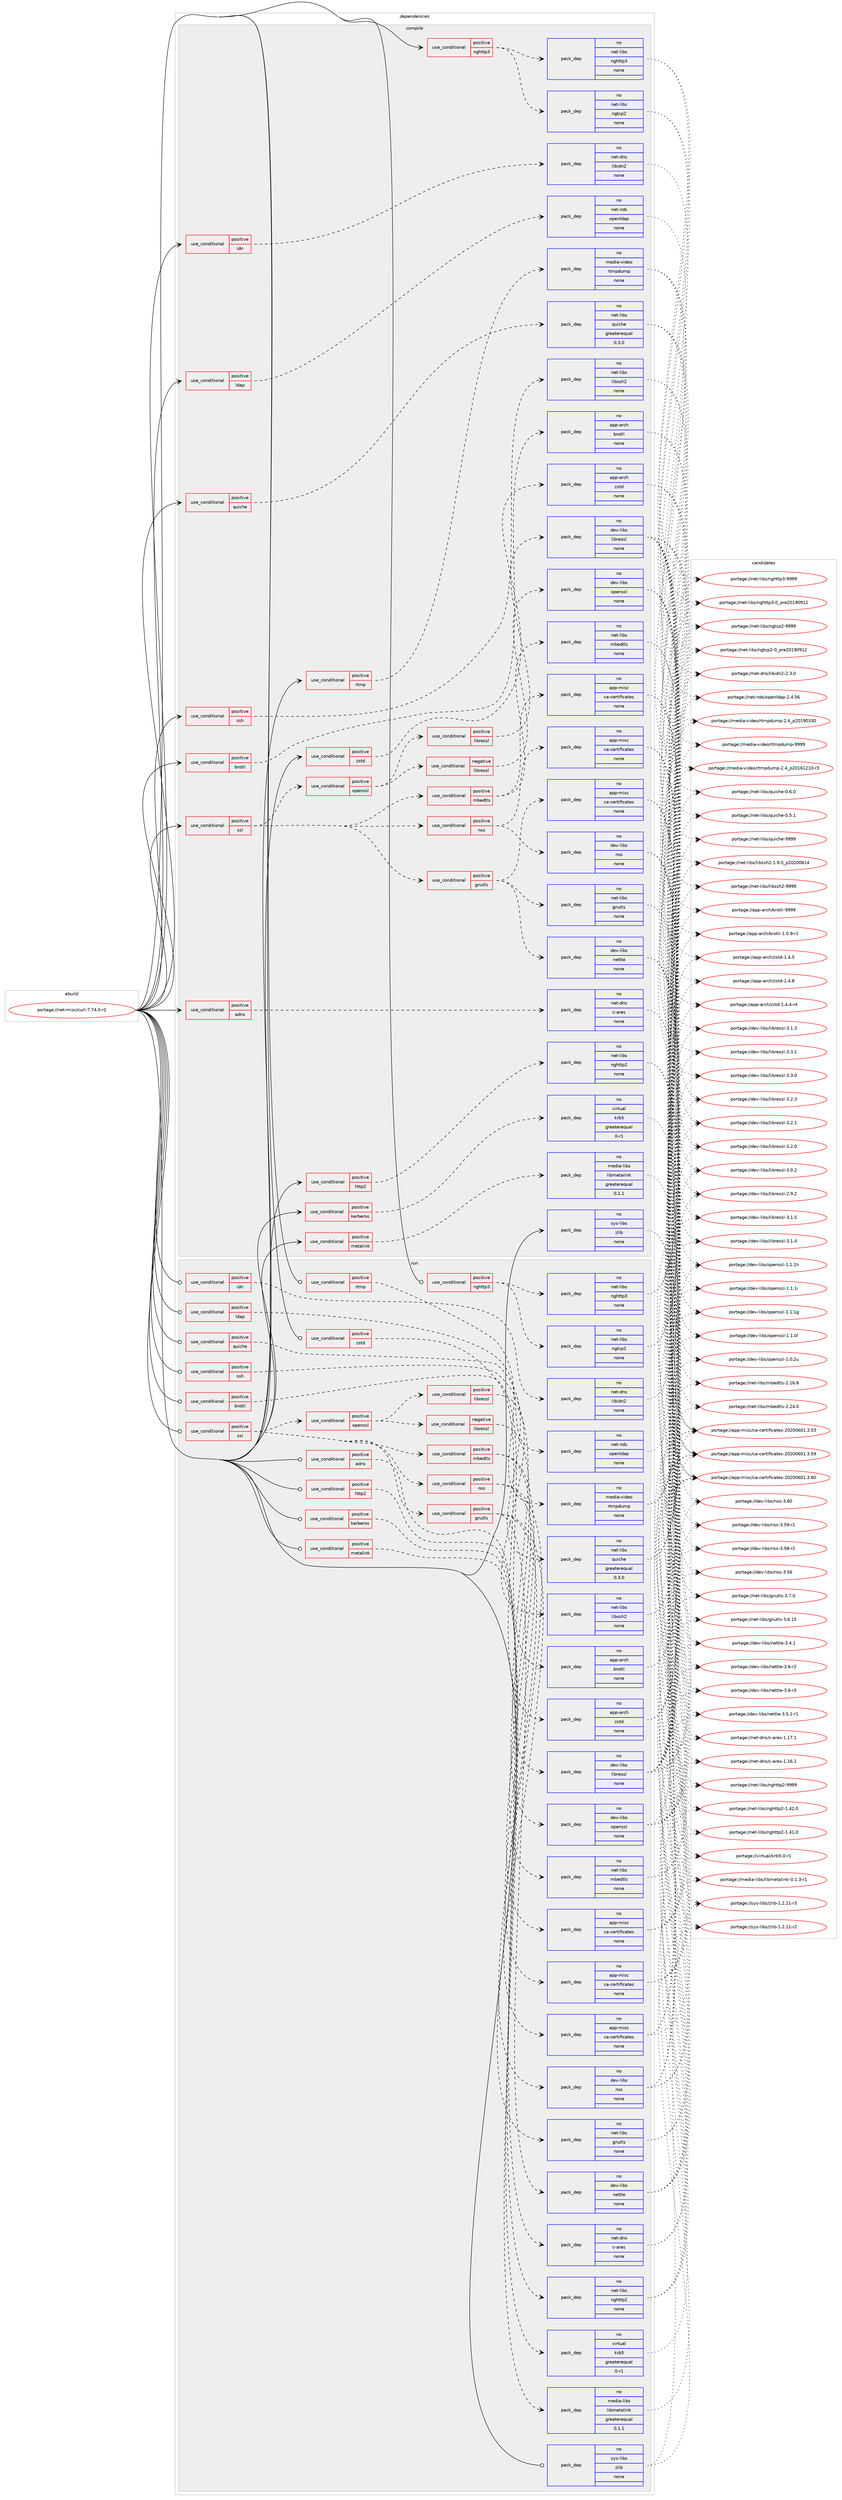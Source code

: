 digraph prolog {

# *************
# Graph options
# *************

newrank=true;
concentrate=true;
compound=true;
graph [rankdir=LR,fontname=Helvetica,fontsize=10,ranksep=1.5];#, ranksep=2.5, nodesep=0.2];
edge  [arrowhead=vee];
node  [fontname=Helvetica,fontsize=10];

# **********
# The ebuild
# **********

subgraph cluster_leftcol {
color=gray;
rank=same;
label=<<i>ebuild</i>>;
id [label="portage://net-misc/curl-7.74.0-r2", color=red, width=4, href="../net-misc/curl-7.74.0-r2.svg"];
}

# ****************
# The dependencies
# ****************

subgraph cluster_midcol {
color=gray;
label=<<i>dependencies</i>>;
subgraph cluster_compile {
fillcolor="#eeeeee";
style=filled;
label=<<i>compile</i>>;
subgraph cond2138 {
dependency8161 [label=<<TABLE BORDER="0" CELLBORDER="1" CELLSPACING="0" CELLPADDING="4"><TR><TD ROWSPAN="3" CELLPADDING="10">use_conditional</TD></TR><TR><TD>positive</TD></TR><TR><TD>adns</TD></TR></TABLE>>, shape=none, color=red];
subgraph pack5918 {
dependency8162 [label=<<TABLE BORDER="0" CELLBORDER="1" CELLSPACING="0" CELLPADDING="4" WIDTH="220"><TR><TD ROWSPAN="6" CELLPADDING="30">pack_dep</TD></TR><TR><TD WIDTH="110">no</TD></TR><TR><TD>net-dns</TD></TR><TR><TD>c-ares</TD></TR><TR><TD>none</TD></TR><TR><TD></TD></TR></TABLE>>, shape=none, color=blue];
}
dependency8161:e -> dependency8162:w [weight=20,style="dashed",arrowhead="vee"];
}
id:e -> dependency8161:w [weight=20,style="solid",arrowhead="vee"];
subgraph cond2139 {
dependency8163 [label=<<TABLE BORDER="0" CELLBORDER="1" CELLSPACING="0" CELLPADDING="4"><TR><TD ROWSPAN="3" CELLPADDING="10">use_conditional</TD></TR><TR><TD>positive</TD></TR><TR><TD>brotli</TD></TR></TABLE>>, shape=none, color=red];
subgraph pack5919 {
dependency8164 [label=<<TABLE BORDER="0" CELLBORDER="1" CELLSPACING="0" CELLPADDING="4" WIDTH="220"><TR><TD ROWSPAN="6" CELLPADDING="30">pack_dep</TD></TR><TR><TD WIDTH="110">no</TD></TR><TR><TD>app-arch</TD></TR><TR><TD>brotli</TD></TR><TR><TD>none</TD></TR><TR><TD></TD></TR></TABLE>>, shape=none, color=blue];
}
dependency8163:e -> dependency8164:w [weight=20,style="dashed",arrowhead="vee"];
}
id:e -> dependency8163:w [weight=20,style="solid",arrowhead="vee"];
subgraph cond2140 {
dependency8165 [label=<<TABLE BORDER="0" CELLBORDER="1" CELLSPACING="0" CELLPADDING="4"><TR><TD ROWSPAN="3" CELLPADDING="10">use_conditional</TD></TR><TR><TD>positive</TD></TR><TR><TD>http2</TD></TR></TABLE>>, shape=none, color=red];
subgraph pack5920 {
dependency8166 [label=<<TABLE BORDER="0" CELLBORDER="1" CELLSPACING="0" CELLPADDING="4" WIDTH="220"><TR><TD ROWSPAN="6" CELLPADDING="30">pack_dep</TD></TR><TR><TD WIDTH="110">no</TD></TR><TR><TD>net-libs</TD></TR><TR><TD>nghttp2</TD></TR><TR><TD>none</TD></TR><TR><TD></TD></TR></TABLE>>, shape=none, color=blue];
}
dependency8165:e -> dependency8166:w [weight=20,style="dashed",arrowhead="vee"];
}
id:e -> dependency8165:w [weight=20,style="solid",arrowhead="vee"];
subgraph cond2141 {
dependency8167 [label=<<TABLE BORDER="0" CELLBORDER="1" CELLSPACING="0" CELLPADDING="4"><TR><TD ROWSPAN="3" CELLPADDING="10">use_conditional</TD></TR><TR><TD>positive</TD></TR><TR><TD>idn</TD></TR></TABLE>>, shape=none, color=red];
subgraph pack5921 {
dependency8168 [label=<<TABLE BORDER="0" CELLBORDER="1" CELLSPACING="0" CELLPADDING="4" WIDTH="220"><TR><TD ROWSPAN="6" CELLPADDING="30">pack_dep</TD></TR><TR><TD WIDTH="110">no</TD></TR><TR><TD>net-dns</TD></TR><TR><TD>libidn2</TD></TR><TR><TD>none</TD></TR><TR><TD></TD></TR></TABLE>>, shape=none, color=blue];
}
dependency8167:e -> dependency8168:w [weight=20,style="dashed",arrowhead="vee"];
}
id:e -> dependency8167:w [weight=20,style="solid",arrowhead="vee"];
subgraph cond2142 {
dependency8169 [label=<<TABLE BORDER="0" CELLBORDER="1" CELLSPACING="0" CELLPADDING="4"><TR><TD ROWSPAN="3" CELLPADDING="10">use_conditional</TD></TR><TR><TD>positive</TD></TR><TR><TD>kerberos</TD></TR></TABLE>>, shape=none, color=red];
subgraph pack5922 {
dependency8170 [label=<<TABLE BORDER="0" CELLBORDER="1" CELLSPACING="0" CELLPADDING="4" WIDTH="220"><TR><TD ROWSPAN="6" CELLPADDING="30">pack_dep</TD></TR><TR><TD WIDTH="110">no</TD></TR><TR><TD>virtual</TD></TR><TR><TD>krb5</TD></TR><TR><TD>greaterequal</TD></TR><TR><TD>0-r1</TD></TR></TABLE>>, shape=none, color=blue];
}
dependency8169:e -> dependency8170:w [weight=20,style="dashed",arrowhead="vee"];
}
id:e -> dependency8169:w [weight=20,style="solid",arrowhead="vee"];
subgraph cond2143 {
dependency8171 [label=<<TABLE BORDER="0" CELLBORDER="1" CELLSPACING="0" CELLPADDING="4"><TR><TD ROWSPAN="3" CELLPADDING="10">use_conditional</TD></TR><TR><TD>positive</TD></TR><TR><TD>ldap</TD></TR></TABLE>>, shape=none, color=red];
subgraph pack5923 {
dependency8172 [label=<<TABLE BORDER="0" CELLBORDER="1" CELLSPACING="0" CELLPADDING="4" WIDTH="220"><TR><TD ROWSPAN="6" CELLPADDING="30">pack_dep</TD></TR><TR><TD WIDTH="110">no</TD></TR><TR><TD>net-nds</TD></TR><TR><TD>openldap</TD></TR><TR><TD>none</TD></TR><TR><TD></TD></TR></TABLE>>, shape=none, color=blue];
}
dependency8171:e -> dependency8172:w [weight=20,style="dashed",arrowhead="vee"];
}
id:e -> dependency8171:w [weight=20,style="solid",arrowhead="vee"];
subgraph cond2144 {
dependency8173 [label=<<TABLE BORDER="0" CELLBORDER="1" CELLSPACING="0" CELLPADDING="4"><TR><TD ROWSPAN="3" CELLPADDING="10">use_conditional</TD></TR><TR><TD>positive</TD></TR><TR><TD>metalink</TD></TR></TABLE>>, shape=none, color=red];
subgraph pack5924 {
dependency8174 [label=<<TABLE BORDER="0" CELLBORDER="1" CELLSPACING="0" CELLPADDING="4" WIDTH="220"><TR><TD ROWSPAN="6" CELLPADDING="30">pack_dep</TD></TR><TR><TD WIDTH="110">no</TD></TR><TR><TD>media-libs</TD></TR><TR><TD>libmetalink</TD></TR><TR><TD>greaterequal</TD></TR><TR><TD>0.1.1</TD></TR></TABLE>>, shape=none, color=blue];
}
dependency8173:e -> dependency8174:w [weight=20,style="dashed",arrowhead="vee"];
}
id:e -> dependency8173:w [weight=20,style="solid",arrowhead="vee"];
subgraph cond2145 {
dependency8175 [label=<<TABLE BORDER="0" CELLBORDER="1" CELLSPACING="0" CELLPADDING="4"><TR><TD ROWSPAN="3" CELLPADDING="10">use_conditional</TD></TR><TR><TD>positive</TD></TR><TR><TD>nghttp3</TD></TR></TABLE>>, shape=none, color=red];
subgraph pack5925 {
dependency8176 [label=<<TABLE BORDER="0" CELLBORDER="1" CELLSPACING="0" CELLPADDING="4" WIDTH="220"><TR><TD ROWSPAN="6" CELLPADDING="30">pack_dep</TD></TR><TR><TD WIDTH="110">no</TD></TR><TR><TD>net-libs</TD></TR><TR><TD>nghttp3</TD></TR><TR><TD>none</TD></TR><TR><TD></TD></TR></TABLE>>, shape=none, color=blue];
}
dependency8175:e -> dependency8176:w [weight=20,style="dashed",arrowhead="vee"];
subgraph pack5926 {
dependency8177 [label=<<TABLE BORDER="0" CELLBORDER="1" CELLSPACING="0" CELLPADDING="4" WIDTH="220"><TR><TD ROWSPAN="6" CELLPADDING="30">pack_dep</TD></TR><TR><TD WIDTH="110">no</TD></TR><TR><TD>net-libs</TD></TR><TR><TD>ngtcp2</TD></TR><TR><TD>none</TD></TR><TR><TD></TD></TR></TABLE>>, shape=none, color=blue];
}
dependency8175:e -> dependency8177:w [weight=20,style="dashed",arrowhead="vee"];
}
id:e -> dependency8175:w [weight=20,style="solid",arrowhead="vee"];
subgraph cond2146 {
dependency8178 [label=<<TABLE BORDER="0" CELLBORDER="1" CELLSPACING="0" CELLPADDING="4"><TR><TD ROWSPAN="3" CELLPADDING="10">use_conditional</TD></TR><TR><TD>positive</TD></TR><TR><TD>quiche</TD></TR></TABLE>>, shape=none, color=red];
subgraph pack5927 {
dependency8179 [label=<<TABLE BORDER="0" CELLBORDER="1" CELLSPACING="0" CELLPADDING="4" WIDTH="220"><TR><TD ROWSPAN="6" CELLPADDING="30">pack_dep</TD></TR><TR><TD WIDTH="110">no</TD></TR><TR><TD>net-libs</TD></TR><TR><TD>quiche</TD></TR><TR><TD>greaterequal</TD></TR><TR><TD>0.3.0</TD></TR></TABLE>>, shape=none, color=blue];
}
dependency8178:e -> dependency8179:w [weight=20,style="dashed",arrowhead="vee"];
}
id:e -> dependency8178:w [weight=20,style="solid",arrowhead="vee"];
subgraph cond2147 {
dependency8180 [label=<<TABLE BORDER="0" CELLBORDER="1" CELLSPACING="0" CELLPADDING="4"><TR><TD ROWSPAN="3" CELLPADDING="10">use_conditional</TD></TR><TR><TD>positive</TD></TR><TR><TD>rtmp</TD></TR></TABLE>>, shape=none, color=red];
subgraph pack5928 {
dependency8181 [label=<<TABLE BORDER="0" CELLBORDER="1" CELLSPACING="0" CELLPADDING="4" WIDTH="220"><TR><TD ROWSPAN="6" CELLPADDING="30">pack_dep</TD></TR><TR><TD WIDTH="110">no</TD></TR><TR><TD>media-video</TD></TR><TR><TD>rtmpdump</TD></TR><TR><TD>none</TD></TR><TR><TD></TD></TR></TABLE>>, shape=none, color=blue];
}
dependency8180:e -> dependency8181:w [weight=20,style="dashed",arrowhead="vee"];
}
id:e -> dependency8180:w [weight=20,style="solid",arrowhead="vee"];
subgraph cond2148 {
dependency8182 [label=<<TABLE BORDER="0" CELLBORDER="1" CELLSPACING="0" CELLPADDING="4"><TR><TD ROWSPAN="3" CELLPADDING="10">use_conditional</TD></TR><TR><TD>positive</TD></TR><TR><TD>ssh</TD></TR></TABLE>>, shape=none, color=red];
subgraph pack5929 {
dependency8183 [label=<<TABLE BORDER="0" CELLBORDER="1" CELLSPACING="0" CELLPADDING="4" WIDTH="220"><TR><TD ROWSPAN="6" CELLPADDING="30">pack_dep</TD></TR><TR><TD WIDTH="110">no</TD></TR><TR><TD>net-libs</TD></TR><TR><TD>libssh2</TD></TR><TR><TD>none</TD></TR><TR><TD></TD></TR></TABLE>>, shape=none, color=blue];
}
dependency8182:e -> dependency8183:w [weight=20,style="dashed",arrowhead="vee"];
}
id:e -> dependency8182:w [weight=20,style="solid",arrowhead="vee"];
subgraph cond2149 {
dependency8184 [label=<<TABLE BORDER="0" CELLBORDER="1" CELLSPACING="0" CELLPADDING="4"><TR><TD ROWSPAN="3" CELLPADDING="10">use_conditional</TD></TR><TR><TD>positive</TD></TR><TR><TD>ssl</TD></TR></TABLE>>, shape=none, color=red];
subgraph cond2150 {
dependency8185 [label=<<TABLE BORDER="0" CELLBORDER="1" CELLSPACING="0" CELLPADDING="4"><TR><TD ROWSPAN="3" CELLPADDING="10">use_conditional</TD></TR><TR><TD>positive</TD></TR><TR><TD>gnutls</TD></TR></TABLE>>, shape=none, color=red];
subgraph pack5930 {
dependency8186 [label=<<TABLE BORDER="0" CELLBORDER="1" CELLSPACING="0" CELLPADDING="4" WIDTH="220"><TR><TD ROWSPAN="6" CELLPADDING="30">pack_dep</TD></TR><TR><TD WIDTH="110">no</TD></TR><TR><TD>net-libs</TD></TR><TR><TD>gnutls</TD></TR><TR><TD>none</TD></TR><TR><TD></TD></TR></TABLE>>, shape=none, color=blue];
}
dependency8185:e -> dependency8186:w [weight=20,style="dashed",arrowhead="vee"];
subgraph pack5931 {
dependency8187 [label=<<TABLE BORDER="0" CELLBORDER="1" CELLSPACING="0" CELLPADDING="4" WIDTH="220"><TR><TD ROWSPAN="6" CELLPADDING="30">pack_dep</TD></TR><TR><TD WIDTH="110">no</TD></TR><TR><TD>dev-libs</TD></TR><TR><TD>nettle</TD></TR><TR><TD>none</TD></TR><TR><TD></TD></TR></TABLE>>, shape=none, color=blue];
}
dependency8185:e -> dependency8187:w [weight=20,style="dashed",arrowhead="vee"];
subgraph pack5932 {
dependency8188 [label=<<TABLE BORDER="0" CELLBORDER="1" CELLSPACING="0" CELLPADDING="4" WIDTH="220"><TR><TD ROWSPAN="6" CELLPADDING="30">pack_dep</TD></TR><TR><TD WIDTH="110">no</TD></TR><TR><TD>app-misc</TD></TR><TR><TD>ca-certificates</TD></TR><TR><TD>none</TD></TR><TR><TD></TD></TR></TABLE>>, shape=none, color=blue];
}
dependency8185:e -> dependency8188:w [weight=20,style="dashed",arrowhead="vee"];
}
dependency8184:e -> dependency8185:w [weight=20,style="dashed",arrowhead="vee"];
subgraph cond2151 {
dependency8189 [label=<<TABLE BORDER="0" CELLBORDER="1" CELLSPACING="0" CELLPADDING="4"><TR><TD ROWSPAN="3" CELLPADDING="10">use_conditional</TD></TR><TR><TD>positive</TD></TR><TR><TD>mbedtls</TD></TR></TABLE>>, shape=none, color=red];
subgraph pack5933 {
dependency8190 [label=<<TABLE BORDER="0" CELLBORDER="1" CELLSPACING="0" CELLPADDING="4" WIDTH="220"><TR><TD ROWSPAN="6" CELLPADDING="30">pack_dep</TD></TR><TR><TD WIDTH="110">no</TD></TR><TR><TD>net-libs</TD></TR><TR><TD>mbedtls</TD></TR><TR><TD>none</TD></TR><TR><TD></TD></TR></TABLE>>, shape=none, color=blue];
}
dependency8189:e -> dependency8190:w [weight=20,style="dashed",arrowhead="vee"];
subgraph pack5934 {
dependency8191 [label=<<TABLE BORDER="0" CELLBORDER="1" CELLSPACING="0" CELLPADDING="4" WIDTH="220"><TR><TD ROWSPAN="6" CELLPADDING="30">pack_dep</TD></TR><TR><TD WIDTH="110">no</TD></TR><TR><TD>app-misc</TD></TR><TR><TD>ca-certificates</TD></TR><TR><TD>none</TD></TR><TR><TD></TD></TR></TABLE>>, shape=none, color=blue];
}
dependency8189:e -> dependency8191:w [weight=20,style="dashed",arrowhead="vee"];
}
dependency8184:e -> dependency8189:w [weight=20,style="dashed",arrowhead="vee"];
subgraph cond2152 {
dependency8192 [label=<<TABLE BORDER="0" CELLBORDER="1" CELLSPACING="0" CELLPADDING="4"><TR><TD ROWSPAN="3" CELLPADDING="10">use_conditional</TD></TR><TR><TD>positive</TD></TR><TR><TD>openssl</TD></TR></TABLE>>, shape=none, color=red];
subgraph cond2153 {
dependency8193 [label=<<TABLE BORDER="0" CELLBORDER="1" CELLSPACING="0" CELLPADDING="4"><TR><TD ROWSPAN="3" CELLPADDING="10">use_conditional</TD></TR><TR><TD>negative</TD></TR><TR><TD>libressl</TD></TR></TABLE>>, shape=none, color=red];
subgraph pack5935 {
dependency8194 [label=<<TABLE BORDER="0" CELLBORDER="1" CELLSPACING="0" CELLPADDING="4" WIDTH="220"><TR><TD ROWSPAN="6" CELLPADDING="30">pack_dep</TD></TR><TR><TD WIDTH="110">no</TD></TR><TR><TD>dev-libs</TD></TR><TR><TD>openssl</TD></TR><TR><TD>none</TD></TR><TR><TD></TD></TR></TABLE>>, shape=none, color=blue];
}
dependency8193:e -> dependency8194:w [weight=20,style="dashed",arrowhead="vee"];
}
dependency8192:e -> dependency8193:w [weight=20,style="dashed",arrowhead="vee"];
subgraph cond2154 {
dependency8195 [label=<<TABLE BORDER="0" CELLBORDER="1" CELLSPACING="0" CELLPADDING="4"><TR><TD ROWSPAN="3" CELLPADDING="10">use_conditional</TD></TR><TR><TD>positive</TD></TR><TR><TD>libressl</TD></TR></TABLE>>, shape=none, color=red];
subgraph pack5936 {
dependency8196 [label=<<TABLE BORDER="0" CELLBORDER="1" CELLSPACING="0" CELLPADDING="4" WIDTH="220"><TR><TD ROWSPAN="6" CELLPADDING="30">pack_dep</TD></TR><TR><TD WIDTH="110">no</TD></TR><TR><TD>dev-libs</TD></TR><TR><TD>libressl</TD></TR><TR><TD>none</TD></TR><TR><TD></TD></TR></TABLE>>, shape=none, color=blue];
}
dependency8195:e -> dependency8196:w [weight=20,style="dashed",arrowhead="vee"];
}
dependency8192:e -> dependency8195:w [weight=20,style="dashed",arrowhead="vee"];
}
dependency8184:e -> dependency8192:w [weight=20,style="dashed",arrowhead="vee"];
subgraph cond2155 {
dependency8197 [label=<<TABLE BORDER="0" CELLBORDER="1" CELLSPACING="0" CELLPADDING="4"><TR><TD ROWSPAN="3" CELLPADDING="10">use_conditional</TD></TR><TR><TD>positive</TD></TR><TR><TD>nss</TD></TR></TABLE>>, shape=none, color=red];
subgraph pack5937 {
dependency8198 [label=<<TABLE BORDER="0" CELLBORDER="1" CELLSPACING="0" CELLPADDING="4" WIDTH="220"><TR><TD ROWSPAN="6" CELLPADDING="30">pack_dep</TD></TR><TR><TD WIDTH="110">no</TD></TR><TR><TD>dev-libs</TD></TR><TR><TD>nss</TD></TR><TR><TD>none</TD></TR><TR><TD></TD></TR></TABLE>>, shape=none, color=blue];
}
dependency8197:e -> dependency8198:w [weight=20,style="dashed",arrowhead="vee"];
subgraph pack5938 {
dependency8199 [label=<<TABLE BORDER="0" CELLBORDER="1" CELLSPACING="0" CELLPADDING="4" WIDTH="220"><TR><TD ROWSPAN="6" CELLPADDING="30">pack_dep</TD></TR><TR><TD WIDTH="110">no</TD></TR><TR><TD>app-misc</TD></TR><TR><TD>ca-certificates</TD></TR><TR><TD>none</TD></TR><TR><TD></TD></TR></TABLE>>, shape=none, color=blue];
}
dependency8197:e -> dependency8199:w [weight=20,style="dashed",arrowhead="vee"];
}
dependency8184:e -> dependency8197:w [weight=20,style="dashed",arrowhead="vee"];
}
id:e -> dependency8184:w [weight=20,style="solid",arrowhead="vee"];
subgraph cond2156 {
dependency8200 [label=<<TABLE BORDER="0" CELLBORDER="1" CELLSPACING="0" CELLPADDING="4"><TR><TD ROWSPAN="3" CELLPADDING="10">use_conditional</TD></TR><TR><TD>positive</TD></TR><TR><TD>zstd</TD></TR></TABLE>>, shape=none, color=red];
subgraph pack5939 {
dependency8201 [label=<<TABLE BORDER="0" CELLBORDER="1" CELLSPACING="0" CELLPADDING="4" WIDTH="220"><TR><TD ROWSPAN="6" CELLPADDING="30">pack_dep</TD></TR><TR><TD WIDTH="110">no</TD></TR><TR><TD>app-arch</TD></TR><TR><TD>zstd</TD></TR><TR><TD>none</TD></TR><TR><TD></TD></TR></TABLE>>, shape=none, color=blue];
}
dependency8200:e -> dependency8201:w [weight=20,style="dashed",arrowhead="vee"];
}
id:e -> dependency8200:w [weight=20,style="solid",arrowhead="vee"];
subgraph pack5940 {
dependency8202 [label=<<TABLE BORDER="0" CELLBORDER="1" CELLSPACING="0" CELLPADDING="4" WIDTH="220"><TR><TD ROWSPAN="6" CELLPADDING="30">pack_dep</TD></TR><TR><TD WIDTH="110">no</TD></TR><TR><TD>sys-libs</TD></TR><TR><TD>zlib</TD></TR><TR><TD>none</TD></TR><TR><TD></TD></TR></TABLE>>, shape=none, color=blue];
}
id:e -> dependency8202:w [weight=20,style="solid",arrowhead="vee"];
}
subgraph cluster_compileandrun {
fillcolor="#eeeeee";
style=filled;
label=<<i>compile and run</i>>;
}
subgraph cluster_run {
fillcolor="#eeeeee";
style=filled;
label=<<i>run</i>>;
subgraph cond2157 {
dependency8203 [label=<<TABLE BORDER="0" CELLBORDER="1" CELLSPACING="0" CELLPADDING="4"><TR><TD ROWSPAN="3" CELLPADDING="10">use_conditional</TD></TR><TR><TD>positive</TD></TR><TR><TD>adns</TD></TR></TABLE>>, shape=none, color=red];
subgraph pack5941 {
dependency8204 [label=<<TABLE BORDER="0" CELLBORDER="1" CELLSPACING="0" CELLPADDING="4" WIDTH="220"><TR><TD ROWSPAN="6" CELLPADDING="30">pack_dep</TD></TR><TR><TD WIDTH="110">no</TD></TR><TR><TD>net-dns</TD></TR><TR><TD>c-ares</TD></TR><TR><TD>none</TD></TR><TR><TD></TD></TR></TABLE>>, shape=none, color=blue];
}
dependency8203:e -> dependency8204:w [weight=20,style="dashed",arrowhead="vee"];
}
id:e -> dependency8203:w [weight=20,style="solid",arrowhead="odot"];
subgraph cond2158 {
dependency8205 [label=<<TABLE BORDER="0" CELLBORDER="1" CELLSPACING="0" CELLPADDING="4"><TR><TD ROWSPAN="3" CELLPADDING="10">use_conditional</TD></TR><TR><TD>positive</TD></TR><TR><TD>brotli</TD></TR></TABLE>>, shape=none, color=red];
subgraph pack5942 {
dependency8206 [label=<<TABLE BORDER="0" CELLBORDER="1" CELLSPACING="0" CELLPADDING="4" WIDTH="220"><TR><TD ROWSPAN="6" CELLPADDING="30">pack_dep</TD></TR><TR><TD WIDTH="110">no</TD></TR><TR><TD>app-arch</TD></TR><TR><TD>brotli</TD></TR><TR><TD>none</TD></TR><TR><TD></TD></TR></TABLE>>, shape=none, color=blue];
}
dependency8205:e -> dependency8206:w [weight=20,style="dashed",arrowhead="vee"];
}
id:e -> dependency8205:w [weight=20,style="solid",arrowhead="odot"];
subgraph cond2159 {
dependency8207 [label=<<TABLE BORDER="0" CELLBORDER="1" CELLSPACING="0" CELLPADDING="4"><TR><TD ROWSPAN="3" CELLPADDING="10">use_conditional</TD></TR><TR><TD>positive</TD></TR><TR><TD>http2</TD></TR></TABLE>>, shape=none, color=red];
subgraph pack5943 {
dependency8208 [label=<<TABLE BORDER="0" CELLBORDER="1" CELLSPACING="0" CELLPADDING="4" WIDTH="220"><TR><TD ROWSPAN="6" CELLPADDING="30">pack_dep</TD></TR><TR><TD WIDTH="110">no</TD></TR><TR><TD>net-libs</TD></TR><TR><TD>nghttp2</TD></TR><TR><TD>none</TD></TR><TR><TD></TD></TR></TABLE>>, shape=none, color=blue];
}
dependency8207:e -> dependency8208:w [weight=20,style="dashed",arrowhead="vee"];
}
id:e -> dependency8207:w [weight=20,style="solid",arrowhead="odot"];
subgraph cond2160 {
dependency8209 [label=<<TABLE BORDER="0" CELLBORDER="1" CELLSPACING="0" CELLPADDING="4"><TR><TD ROWSPAN="3" CELLPADDING="10">use_conditional</TD></TR><TR><TD>positive</TD></TR><TR><TD>idn</TD></TR></TABLE>>, shape=none, color=red];
subgraph pack5944 {
dependency8210 [label=<<TABLE BORDER="0" CELLBORDER="1" CELLSPACING="0" CELLPADDING="4" WIDTH="220"><TR><TD ROWSPAN="6" CELLPADDING="30">pack_dep</TD></TR><TR><TD WIDTH="110">no</TD></TR><TR><TD>net-dns</TD></TR><TR><TD>libidn2</TD></TR><TR><TD>none</TD></TR><TR><TD></TD></TR></TABLE>>, shape=none, color=blue];
}
dependency8209:e -> dependency8210:w [weight=20,style="dashed",arrowhead="vee"];
}
id:e -> dependency8209:w [weight=20,style="solid",arrowhead="odot"];
subgraph cond2161 {
dependency8211 [label=<<TABLE BORDER="0" CELLBORDER="1" CELLSPACING="0" CELLPADDING="4"><TR><TD ROWSPAN="3" CELLPADDING="10">use_conditional</TD></TR><TR><TD>positive</TD></TR><TR><TD>kerberos</TD></TR></TABLE>>, shape=none, color=red];
subgraph pack5945 {
dependency8212 [label=<<TABLE BORDER="0" CELLBORDER="1" CELLSPACING="0" CELLPADDING="4" WIDTH="220"><TR><TD ROWSPAN="6" CELLPADDING="30">pack_dep</TD></TR><TR><TD WIDTH="110">no</TD></TR><TR><TD>virtual</TD></TR><TR><TD>krb5</TD></TR><TR><TD>greaterequal</TD></TR><TR><TD>0-r1</TD></TR></TABLE>>, shape=none, color=blue];
}
dependency8211:e -> dependency8212:w [weight=20,style="dashed",arrowhead="vee"];
}
id:e -> dependency8211:w [weight=20,style="solid",arrowhead="odot"];
subgraph cond2162 {
dependency8213 [label=<<TABLE BORDER="0" CELLBORDER="1" CELLSPACING="0" CELLPADDING="4"><TR><TD ROWSPAN="3" CELLPADDING="10">use_conditional</TD></TR><TR><TD>positive</TD></TR><TR><TD>ldap</TD></TR></TABLE>>, shape=none, color=red];
subgraph pack5946 {
dependency8214 [label=<<TABLE BORDER="0" CELLBORDER="1" CELLSPACING="0" CELLPADDING="4" WIDTH="220"><TR><TD ROWSPAN="6" CELLPADDING="30">pack_dep</TD></TR><TR><TD WIDTH="110">no</TD></TR><TR><TD>net-nds</TD></TR><TR><TD>openldap</TD></TR><TR><TD>none</TD></TR><TR><TD></TD></TR></TABLE>>, shape=none, color=blue];
}
dependency8213:e -> dependency8214:w [weight=20,style="dashed",arrowhead="vee"];
}
id:e -> dependency8213:w [weight=20,style="solid",arrowhead="odot"];
subgraph cond2163 {
dependency8215 [label=<<TABLE BORDER="0" CELLBORDER="1" CELLSPACING="0" CELLPADDING="4"><TR><TD ROWSPAN="3" CELLPADDING="10">use_conditional</TD></TR><TR><TD>positive</TD></TR><TR><TD>metalink</TD></TR></TABLE>>, shape=none, color=red];
subgraph pack5947 {
dependency8216 [label=<<TABLE BORDER="0" CELLBORDER="1" CELLSPACING="0" CELLPADDING="4" WIDTH="220"><TR><TD ROWSPAN="6" CELLPADDING="30">pack_dep</TD></TR><TR><TD WIDTH="110">no</TD></TR><TR><TD>media-libs</TD></TR><TR><TD>libmetalink</TD></TR><TR><TD>greaterequal</TD></TR><TR><TD>0.1.1</TD></TR></TABLE>>, shape=none, color=blue];
}
dependency8215:e -> dependency8216:w [weight=20,style="dashed",arrowhead="vee"];
}
id:e -> dependency8215:w [weight=20,style="solid",arrowhead="odot"];
subgraph cond2164 {
dependency8217 [label=<<TABLE BORDER="0" CELLBORDER="1" CELLSPACING="0" CELLPADDING="4"><TR><TD ROWSPAN="3" CELLPADDING="10">use_conditional</TD></TR><TR><TD>positive</TD></TR><TR><TD>nghttp3</TD></TR></TABLE>>, shape=none, color=red];
subgraph pack5948 {
dependency8218 [label=<<TABLE BORDER="0" CELLBORDER="1" CELLSPACING="0" CELLPADDING="4" WIDTH="220"><TR><TD ROWSPAN="6" CELLPADDING="30">pack_dep</TD></TR><TR><TD WIDTH="110">no</TD></TR><TR><TD>net-libs</TD></TR><TR><TD>nghttp3</TD></TR><TR><TD>none</TD></TR><TR><TD></TD></TR></TABLE>>, shape=none, color=blue];
}
dependency8217:e -> dependency8218:w [weight=20,style="dashed",arrowhead="vee"];
subgraph pack5949 {
dependency8219 [label=<<TABLE BORDER="0" CELLBORDER="1" CELLSPACING="0" CELLPADDING="4" WIDTH="220"><TR><TD ROWSPAN="6" CELLPADDING="30">pack_dep</TD></TR><TR><TD WIDTH="110">no</TD></TR><TR><TD>net-libs</TD></TR><TR><TD>ngtcp2</TD></TR><TR><TD>none</TD></TR><TR><TD></TD></TR></TABLE>>, shape=none, color=blue];
}
dependency8217:e -> dependency8219:w [weight=20,style="dashed",arrowhead="vee"];
}
id:e -> dependency8217:w [weight=20,style="solid",arrowhead="odot"];
subgraph cond2165 {
dependency8220 [label=<<TABLE BORDER="0" CELLBORDER="1" CELLSPACING="0" CELLPADDING="4"><TR><TD ROWSPAN="3" CELLPADDING="10">use_conditional</TD></TR><TR><TD>positive</TD></TR><TR><TD>quiche</TD></TR></TABLE>>, shape=none, color=red];
subgraph pack5950 {
dependency8221 [label=<<TABLE BORDER="0" CELLBORDER="1" CELLSPACING="0" CELLPADDING="4" WIDTH="220"><TR><TD ROWSPAN="6" CELLPADDING="30">pack_dep</TD></TR><TR><TD WIDTH="110">no</TD></TR><TR><TD>net-libs</TD></TR><TR><TD>quiche</TD></TR><TR><TD>greaterequal</TD></TR><TR><TD>0.3.0</TD></TR></TABLE>>, shape=none, color=blue];
}
dependency8220:e -> dependency8221:w [weight=20,style="dashed",arrowhead="vee"];
}
id:e -> dependency8220:w [weight=20,style="solid",arrowhead="odot"];
subgraph cond2166 {
dependency8222 [label=<<TABLE BORDER="0" CELLBORDER="1" CELLSPACING="0" CELLPADDING="4"><TR><TD ROWSPAN="3" CELLPADDING="10">use_conditional</TD></TR><TR><TD>positive</TD></TR><TR><TD>rtmp</TD></TR></TABLE>>, shape=none, color=red];
subgraph pack5951 {
dependency8223 [label=<<TABLE BORDER="0" CELLBORDER="1" CELLSPACING="0" CELLPADDING="4" WIDTH="220"><TR><TD ROWSPAN="6" CELLPADDING="30">pack_dep</TD></TR><TR><TD WIDTH="110">no</TD></TR><TR><TD>media-video</TD></TR><TR><TD>rtmpdump</TD></TR><TR><TD>none</TD></TR><TR><TD></TD></TR></TABLE>>, shape=none, color=blue];
}
dependency8222:e -> dependency8223:w [weight=20,style="dashed",arrowhead="vee"];
}
id:e -> dependency8222:w [weight=20,style="solid",arrowhead="odot"];
subgraph cond2167 {
dependency8224 [label=<<TABLE BORDER="0" CELLBORDER="1" CELLSPACING="0" CELLPADDING="4"><TR><TD ROWSPAN="3" CELLPADDING="10">use_conditional</TD></TR><TR><TD>positive</TD></TR><TR><TD>ssh</TD></TR></TABLE>>, shape=none, color=red];
subgraph pack5952 {
dependency8225 [label=<<TABLE BORDER="0" CELLBORDER="1" CELLSPACING="0" CELLPADDING="4" WIDTH="220"><TR><TD ROWSPAN="6" CELLPADDING="30">pack_dep</TD></TR><TR><TD WIDTH="110">no</TD></TR><TR><TD>net-libs</TD></TR><TR><TD>libssh2</TD></TR><TR><TD>none</TD></TR><TR><TD></TD></TR></TABLE>>, shape=none, color=blue];
}
dependency8224:e -> dependency8225:w [weight=20,style="dashed",arrowhead="vee"];
}
id:e -> dependency8224:w [weight=20,style="solid",arrowhead="odot"];
subgraph cond2168 {
dependency8226 [label=<<TABLE BORDER="0" CELLBORDER="1" CELLSPACING="0" CELLPADDING="4"><TR><TD ROWSPAN="3" CELLPADDING="10">use_conditional</TD></TR><TR><TD>positive</TD></TR><TR><TD>ssl</TD></TR></TABLE>>, shape=none, color=red];
subgraph cond2169 {
dependency8227 [label=<<TABLE BORDER="0" CELLBORDER="1" CELLSPACING="0" CELLPADDING="4"><TR><TD ROWSPAN="3" CELLPADDING="10">use_conditional</TD></TR><TR><TD>positive</TD></TR><TR><TD>gnutls</TD></TR></TABLE>>, shape=none, color=red];
subgraph pack5953 {
dependency8228 [label=<<TABLE BORDER="0" CELLBORDER="1" CELLSPACING="0" CELLPADDING="4" WIDTH="220"><TR><TD ROWSPAN="6" CELLPADDING="30">pack_dep</TD></TR><TR><TD WIDTH="110">no</TD></TR><TR><TD>net-libs</TD></TR><TR><TD>gnutls</TD></TR><TR><TD>none</TD></TR><TR><TD></TD></TR></TABLE>>, shape=none, color=blue];
}
dependency8227:e -> dependency8228:w [weight=20,style="dashed",arrowhead="vee"];
subgraph pack5954 {
dependency8229 [label=<<TABLE BORDER="0" CELLBORDER="1" CELLSPACING="0" CELLPADDING="4" WIDTH="220"><TR><TD ROWSPAN="6" CELLPADDING="30">pack_dep</TD></TR><TR><TD WIDTH="110">no</TD></TR><TR><TD>dev-libs</TD></TR><TR><TD>nettle</TD></TR><TR><TD>none</TD></TR><TR><TD></TD></TR></TABLE>>, shape=none, color=blue];
}
dependency8227:e -> dependency8229:w [weight=20,style="dashed",arrowhead="vee"];
subgraph pack5955 {
dependency8230 [label=<<TABLE BORDER="0" CELLBORDER="1" CELLSPACING="0" CELLPADDING="4" WIDTH="220"><TR><TD ROWSPAN="6" CELLPADDING="30">pack_dep</TD></TR><TR><TD WIDTH="110">no</TD></TR><TR><TD>app-misc</TD></TR><TR><TD>ca-certificates</TD></TR><TR><TD>none</TD></TR><TR><TD></TD></TR></TABLE>>, shape=none, color=blue];
}
dependency8227:e -> dependency8230:w [weight=20,style="dashed",arrowhead="vee"];
}
dependency8226:e -> dependency8227:w [weight=20,style="dashed",arrowhead="vee"];
subgraph cond2170 {
dependency8231 [label=<<TABLE BORDER="0" CELLBORDER="1" CELLSPACING="0" CELLPADDING="4"><TR><TD ROWSPAN="3" CELLPADDING="10">use_conditional</TD></TR><TR><TD>positive</TD></TR><TR><TD>mbedtls</TD></TR></TABLE>>, shape=none, color=red];
subgraph pack5956 {
dependency8232 [label=<<TABLE BORDER="0" CELLBORDER="1" CELLSPACING="0" CELLPADDING="4" WIDTH="220"><TR><TD ROWSPAN="6" CELLPADDING="30">pack_dep</TD></TR><TR><TD WIDTH="110">no</TD></TR><TR><TD>net-libs</TD></TR><TR><TD>mbedtls</TD></TR><TR><TD>none</TD></TR><TR><TD></TD></TR></TABLE>>, shape=none, color=blue];
}
dependency8231:e -> dependency8232:w [weight=20,style="dashed",arrowhead="vee"];
subgraph pack5957 {
dependency8233 [label=<<TABLE BORDER="0" CELLBORDER="1" CELLSPACING="0" CELLPADDING="4" WIDTH="220"><TR><TD ROWSPAN="6" CELLPADDING="30">pack_dep</TD></TR><TR><TD WIDTH="110">no</TD></TR><TR><TD>app-misc</TD></TR><TR><TD>ca-certificates</TD></TR><TR><TD>none</TD></TR><TR><TD></TD></TR></TABLE>>, shape=none, color=blue];
}
dependency8231:e -> dependency8233:w [weight=20,style="dashed",arrowhead="vee"];
}
dependency8226:e -> dependency8231:w [weight=20,style="dashed",arrowhead="vee"];
subgraph cond2171 {
dependency8234 [label=<<TABLE BORDER="0" CELLBORDER="1" CELLSPACING="0" CELLPADDING="4"><TR><TD ROWSPAN="3" CELLPADDING="10">use_conditional</TD></TR><TR><TD>positive</TD></TR><TR><TD>openssl</TD></TR></TABLE>>, shape=none, color=red];
subgraph cond2172 {
dependency8235 [label=<<TABLE BORDER="0" CELLBORDER="1" CELLSPACING="0" CELLPADDING="4"><TR><TD ROWSPAN="3" CELLPADDING="10">use_conditional</TD></TR><TR><TD>negative</TD></TR><TR><TD>libressl</TD></TR></TABLE>>, shape=none, color=red];
subgraph pack5958 {
dependency8236 [label=<<TABLE BORDER="0" CELLBORDER="1" CELLSPACING="0" CELLPADDING="4" WIDTH="220"><TR><TD ROWSPAN="6" CELLPADDING="30">pack_dep</TD></TR><TR><TD WIDTH="110">no</TD></TR><TR><TD>dev-libs</TD></TR><TR><TD>openssl</TD></TR><TR><TD>none</TD></TR><TR><TD></TD></TR></TABLE>>, shape=none, color=blue];
}
dependency8235:e -> dependency8236:w [weight=20,style="dashed",arrowhead="vee"];
}
dependency8234:e -> dependency8235:w [weight=20,style="dashed",arrowhead="vee"];
subgraph cond2173 {
dependency8237 [label=<<TABLE BORDER="0" CELLBORDER="1" CELLSPACING="0" CELLPADDING="4"><TR><TD ROWSPAN="3" CELLPADDING="10">use_conditional</TD></TR><TR><TD>positive</TD></TR><TR><TD>libressl</TD></TR></TABLE>>, shape=none, color=red];
subgraph pack5959 {
dependency8238 [label=<<TABLE BORDER="0" CELLBORDER="1" CELLSPACING="0" CELLPADDING="4" WIDTH="220"><TR><TD ROWSPAN="6" CELLPADDING="30">pack_dep</TD></TR><TR><TD WIDTH="110">no</TD></TR><TR><TD>dev-libs</TD></TR><TR><TD>libressl</TD></TR><TR><TD>none</TD></TR><TR><TD></TD></TR></TABLE>>, shape=none, color=blue];
}
dependency8237:e -> dependency8238:w [weight=20,style="dashed",arrowhead="vee"];
}
dependency8234:e -> dependency8237:w [weight=20,style="dashed",arrowhead="vee"];
}
dependency8226:e -> dependency8234:w [weight=20,style="dashed",arrowhead="vee"];
subgraph cond2174 {
dependency8239 [label=<<TABLE BORDER="0" CELLBORDER="1" CELLSPACING="0" CELLPADDING="4"><TR><TD ROWSPAN="3" CELLPADDING="10">use_conditional</TD></TR><TR><TD>positive</TD></TR><TR><TD>nss</TD></TR></TABLE>>, shape=none, color=red];
subgraph pack5960 {
dependency8240 [label=<<TABLE BORDER="0" CELLBORDER="1" CELLSPACING="0" CELLPADDING="4" WIDTH="220"><TR><TD ROWSPAN="6" CELLPADDING="30">pack_dep</TD></TR><TR><TD WIDTH="110">no</TD></TR><TR><TD>dev-libs</TD></TR><TR><TD>nss</TD></TR><TR><TD>none</TD></TR><TR><TD></TD></TR></TABLE>>, shape=none, color=blue];
}
dependency8239:e -> dependency8240:w [weight=20,style="dashed",arrowhead="vee"];
subgraph pack5961 {
dependency8241 [label=<<TABLE BORDER="0" CELLBORDER="1" CELLSPACING="0" CELLPADDING="4" WIDTH="220"><TR><TD ROWSPAN="6" CELLPADDING="30">pack_dep</TD></TR><TR><TD WIDTH="110">no</TD></TR><TR><TD>app-misc</TD></TR><TR><TD>ca-certificates</TD></TR><TR><TD>none</TD></TR><TR><TD></TD></TR></TABLE>>, shape=none, color=blue];
}
dependency8239:e -> dependency8241:w [weight=20,style="dashed",arrowhead="vee"];
}
dependency8226:e -> dependency8239:w [weight=20,style="dashed",arrowhead="vee"];
}
id:e -> dependency8226:w [weight=20,style="solid",arrowhead="odot"];
subgraph cond2175 {
dependency8242 [label=<<TABLE BORDER="0" CELLBORDER="1" CELLSPACING="0" CELLPADDING="4"><TR><TD ROWSPAN="3" CELLPADDING="10">use_conditional</TD></TR><TR><TD>positive</TD></TR><TR><TD>zstd</TD></TR></TABLE>>, shape=none, color=red];
subgraph pack5962 {
dependency8243 [label=<<TABLE BORDER="0" CELLBORDER="1" CELLSPACING="0" CELLPADDING="4" WIDTH="220"><TR><TD ROWSPAN="6" CELLPADDING="30">pack_dep</TD></TR><TR><TD WIDTH="110">no</TD></TR><TR><TD>app-arch</TD></TR><TR><TD>zstd</TD></TR><TR><TD>none</TD></TR><TR><TD></TD></TR></TABLE>>, shape=none, color=blue];
}
dependency8242:e -> dependency8243:w [weight=20,style="dashed",arrowhead="vee"];
}
id:e -> dependency8242:w [weight=20,style="solid",arrowhead="odot"];
subgraph pack5963 {
dependency8244 [label=<<TABLE BORDER="0" CELLBORDER="1" CELLSPACING="0" CELLPADDING="4" WIDTH="220"><TR><TD ROWSPAN="6" CELLPADDING="30">pack_dep</TD></TR><TR><TD WIDTH="110">no</TD></TR><TR><TD>sys-libs</TD></TR><TR><TD>zlib</TD></TR><TR><TD>none</TD></TR><TR><TD></TD></TR></TABLE>>, shape=none, color=blue];
}
id:e -> dependency8244:w [weight=20,style="solid",arrowhead="odot"];
}
}

# **************
# The candidates
# **************

subgraph cluster_choices {
rank=same;
color=gray;
label=<<i>candidates</i>>;

subgraph choice5918 {
color=black;
nodesep=1;
choice110101116451001101154799459711410111545494649554649 [label="portage://net-dns/c-ares-1.17.1", color=red, width=4,href="../net-dns/c-ares-1.17.1.svg"];
choice110101116451001101154799459711410111545494649544649 [label="portage://net-dns/c-ares-1.16.1", color=red, width=4,href="../net-dns/c-ares-1.16.1.svg"];
dependency8162:e -> choice110101116451001101154799459711410111545494649554649:w [style=dotted,weight="100"];
dependency8162:e -> choice110101116451001101154799459711410111545494649544649:w [style=dotted,weight="100"];
}
subgraph choice5919 {
color=black;
nodesep=1;
choice9711211245971149910447981141111161081054557575757 [label="portage://app-arch/brotli-9999", color=red, width=4,href="../app-arch/brotli-9999.svg"];
choice9711211245971149910447981141111161081054549464846574511449 [label="portage://app-arch/brotli-1.0.9-r1", color=red, width=4,href="../app-arch/brotli-1.0.9-r1.svg"];
dependency8164:e -> choice9711211245971149910447981141111161081054557575757:w [style=dotted,weight="100"];
dependency8164:e -> choice9711211245971149910447981141111161081054549464846574511449:w [style=dotted,weight="100"];
}
subgraph choice5920 {
color=black;
nodesep=1;
choice110101116451081059811547110103104116116112504557575757 [label="portage://net-libs/nghttp2-9999", color=red, width=4,href="../net-libs/nghttp2-9999.svg"];
choice1101011164510810598115471101031041161161125045494652504648 [label="portage://net-libs/nghttp2-1.42.0", color=red, width=4,href="../net-libs/nghttp2-1.42.0.svg"];
choice1101011164510810598115471101031041161161125045494652494648 [label="portage://net-libs/nghttp2-1.41.0", color=red, width=4,href="../net-libs/nghttp2-1.41.0.svg"];
dependency8166:e -> choice110101116451081059811547110103104116116112504557575757:w [style=dotted,weight="100"];
dependency8166:e -> choice1101011164510810598115471101031041161161125045494652504648:w [style=dotted,weight="100"];
dependency8166:e -> choice1101011164510810598115471101031041161161125045494652494648:w [style=dotted,weight="100"];
}
subgraph choice5921 {
color=black;
nodesep=1;
choice11010111645100110115471081059810510011050455046514648 [label="portage://net-dns/libidn2-2.3.0", color=red, width=4,href="../net-dns/libidn2-2.3.0.svg"];
dependency8168:e -> choice11010111645100110115471081059810510011050455046514648:w [style=dotted,weight="100"];
}
subgraph choice5922 {
color=black;
nodesep=1;
choice1181051141161179710847107114985345484511449 [label="portage://virtual/krb5-0-r1", color=red, width=4,href="../virtual/krb5-0-r1.svg"];
dependency8170:e -> choice1181051141161179710847107114985345484511449:w [style=dotted,weight="100"];
}
subgraph choice5923 {
color=black;
nodesep=1;
choice11010111645110100115471111121011101081009711245504652465354 [label="portage://net-nds/openldap-2.4.56", color=red, width=4,href="../net-nds/openldap-2.4.56.svg"];
dependency8172:e -> choice11010111645110100115471111121011101081009711245504652465354:w [style=dotted,weight="100"];
}
subgraph choice5924 {
color=black;
nodesep=1;
choice1091011001059745108105981154710810598109101116971081051101074548464946514511449 [label="portage://media-libs/libmetalink-0.1.3-r1", color=red, width=4,href="../media-libs/libmetalink-0.1.3-r1.svg"];
dependency8174:e -> choice1091011001059745108105981154710810598109101116971081051101074548464946514511449:w [style=dotted,weight="100"];
}
subgraph choice5925 {
color=black;
nodesep=1;
choice110101116451081059811547110103104116116112514557575757 [label="portage://net-libs/nghttp3-9999", color=red, width=4,href="../net-libs/nghttp3-9999.svg"];
choice110101116451081059811547110103104116116112514548951121141015048495748574950 [label="portage://net-libs/nghttp3-0_pre20190912", color=red, width=4,href="../net-libs/nghttp3-0_pre20190912.svg"];
dependency8176:e -> choice110101116451081059811547110103104116116112514557575757:w [style=dotted,weight="100"];
dependency8176:e -> choice110101116451081059811547110103104116116112514548951121141015048495748574950:w [style=dotted,weight="100"];
}
subgraph choice5926 {
color=black;
nodesep=1;
choice11010111645108105981154711010311699112504557575757 [label="portage://net-libs/ngtcp2-9999", color=red, width=4,href="../net-libs/ngtcp2-9999.svg"];
choice11010111645108105981154711010311699112504548951121141015048495748574950 [label="portage://net-libs/ngtcp2-0_pre20190912", color=red, width=4,href="../net-libs/ngtcp2-0_pre20190912.svg"];
dependency8177:e -> choice11010111645108105981154711010311699112504557575757:w [style=dotted,weight="100"];
dependency8177:e -> choice11010111645108105981154711010311699112504548951121141015048495748574950:w [style=dotted,weight="100"];
}
subgraph choice5927 {
color=black;
nodesep=1;
choice110101116451081059811547113117105991041014557575757 [label="portage://net-libs/quiche-9999", color=red, width=4,href="../net-libs/quiche-9999.svg"];
choice11010111645108105981154711311710599104101454846544648 [label="portage://net-libs/quiche-0.6.0", color=red, width=4,href="../net-libs/quiche-0.6.0.svg"];
choice11010111645108105981154711311710599104101454846534649 [label="portage://net-libs/quiche-0.5.1", color=red, width=4,href="../net-libs/quiche-0.5.1.svg"];
dependency8179:e -> choice110101116451081059811547113117105991041014557575757:w [style=dotted,weight="100"];
dependency8179:e -> choice11010111645108105981154711311710599104101454846544648:w [style=dotted,weight="100"];
dependency8179:e -> choice11010111645108105981154711311710599104101454846534649:w [style=dotted,weight="100"];
}
subgraph choice5928 {
color=black;
nodesep=1;
choice1091011001059745118105100101111471141161091121001171091124557575757 [label="portage://media-video/rtmpdump-9999", color=red, width=4,href="../media-video/rtmpdump-9999.svg"];
choice10910110010597451181051001011114711411610911210011710911245504652951125048495748515148 [label="portage://media-video/rtmpdump-2.4_p20190330", color=red, width=4,href="../media-video/rtmpdump-2.4_p20190330.svg"];
choice109101100105974511810510010111147114116109112100117109112455046529511250484954495049484511451 [label="portage://media-video/rtmpdump-2.4_p20161210-r3", color=red, width=4,href="../media-video/rtmpdump-2.4_p20161210-r3.svg"];
dependency8181:e -> choice1091011001059745118105100101111471141161091121001171091124557575757:w [style=dotted,weight="100"];
dependency8181:e -> choice10910110010597451181051001011114711411610911210011710911245504652951125048495748515148:w [style=dotted,weight="100"];
dependency8181:e -> choice109101100105974511810510010111147114116109112100117109112455046529511250484954495049484511451:w [style=dotted,weight="100"];
}
subgraph choice5929 {
color=black;
nodesep=1;
choice11010111645108105981154710810598115115104504557575757 [label="portage://net-libs/libssh2-9999", color=red, width=4,href="../net-libs/libssh2-9999.svg"];
choice1101011164510810598115471081059811511510450454946574648951125048504848544952 [label="portage://net-libs/libssh2-1.9.0_p20200614", color=red, width=4,href="../net-libs/libssh2-1.9.0_p20200614.svg"];
dependency8183:e -> choice11010111645108105981154710810598115115104504557575757:w [style=dotted,weight="100"];
dependency8183:e -> choice1101011164510810598115471081059811511510450454946574648951125048504848544952:w [style=dotted,weight="100"];
}
subgraph choice5930 {
color=black;
nodesep=1;
choice110101116451081059811547103110117116108115455146554648 [label="portage://net-libs/gnutls-3.7.0", color=red, width=4,href="../net-libs/gnutls-3.7.0.svg"];
choice11010111645108105981154710311011711610811545514654464953 [label="portage://net-libs/gnutls-3.6.15", color=red, width=4,href="../net-libs/gnutls-3.6.15.svg"];
dependency8186:e -> choice110101116451081059811547103110117116108115455146554648:w [style=dotted,weight="100"];
dependency8186:e -> choice11010111645108105981154710311011711610811545514654464953:w [style=dotted,weight="100"];
}
subgraph choice5931 {
color=black;
nodesep=1;
choice100101118451081059811547110101116116108101455146544511451 [label="portage://dev-libs/nettle-3.6-r3", color=red, width=4,href="../dev-libs/nettle-3.6-r3.svg"];
choice100101118451081059811547110101116116108101455146544511450 [label="portage://dev-libs/nettle-3.6-r2", color=red, width=4,href="../dev-libs/nettle-3.6-r2.svg"];
choice1001011184510810598115471101011161161081014551465346494511449 [label="portage://dev-libs/nettle-3.5.1-r1", color=red, width=4,href="../dev-libs/nettle-3.5.1-r1.svg"];
choice100101118451081059811547110101116116108101455146524649 [label="portage://dev-libs/nettle-3.4.1", color=red, width=4,href="../dev-libs/nettle-3.4.1.svg"];
dependency8187:e -> choice100101118451081059811547110101116116108101455146544511451:w [style=dotted,weight="100"];
dependency8187:e -> choice100101118451081059811547110101116116108101455146544511450:w [style=dotted,weight="100"];
dependency8187:e -> choice1001011184510810598115471101011161161081014551465346494511449:w [style=dotted,weight="100"];
dependency8187:e -> choice100101118451081059811547110101116116108101455146524649:w [style=dotted,weight="100"];
}
subgraph choice5932 {
color=black;
nodesep=1;
choice971121124510910511599479997459910111411610510210599971161011154550485048485448494651465448 [label="portage://app-misc/ca-certificates-20200601.3.60", color=red, width=4,href="../app-misc/ca-certificates-20200601.3.60.svg"];
choice971121124510910511599479997459910111411610510210599971161011154550485048485448494651465357 [label="portage://app-misc/ca-certificates-20200601.3.59", color=red, width=4,href="../app-misc/ca-certificates-20200601.3.59.svg"];
choice971121124510910511599479997459910111411610510210599971161011154550485048485448494651465351 [label="portage://app-misc/ca-certificates-20200601.3.53", color=red, width=4,href="../app-misc/ca-certificates-20200601.3.53.svg"];
dependency8188:e -> choice971121124510910511599479997459910111411610510210599971161011154550485048485448494651465448:w [style=dotted,weight="100"];
dependency8188:e -> choice971121124510910511599479997459910111411610510210599971161011154550485048485448494651465357:w [style=dotted,weight="100"];
dependency8188:e -> choice971121124510910511599479997459910111411610510210599971161011154550485048485448494651465351:w [style=dotted,weight="100"];
}
subgraph choice5933 {
color=black;
nodesep=1;
choice1101011164510810598115471099810110011610811545504650524648 [label="portage://net-libs/mbedtls-2.24.0", color=red, width=4,href="../net-libs/mbedtls-2.24.0.svg"];
choice1101011164510810598115471099810110011610811545504649544656 [label="portage://net-libs/mbedtls-2.16.8", color=red, width=4,href="../net-libs/mbedtls-2.16.8.svg"];
dependency8190:e -> choice1101011164510810598115471099810110011610811545504650524648:w [style=dotted,weight="100"];
dependency8190:e -> choice1101011164510810598115471099810110011610811545504649544656:w [style=dotted,weight="100"];
}
subgraph choice5934 {
color=black;
nodesep=1;
choice971121124510910511599479997459910111411610510210599971161011154550485048485448494651465448 [label="portage://app-misc/ca-certificates-20200601.3.60", color=red, width=4,href="../app-misc/ca-certificates-20200601.3.60.svg"];
choice971121124510910511599479997459910111411610510210599971161011154550485048485448494651465357 [label="portage://app-misc/ca-certificates-20200601.3.59", color=red, width=4,href="../app-misc/ca-certificates-20200601.3.59.svg"];
choice971121124510910511599479997459910111411610510210599971161011154550485048485448494651465351 [label="portage://app-misc/ca-certificates-20200601.3.53", color=red, width=4,href="../app-misc/ca-certificates-20200601.3.53.svg"];
dependency8191:e -> choice971121124510910511599479997459910111411610510210599971161011154550485048485448494651465448:w [style=dotted,weight="100"];
dependency8191:e -> choice971121124510910511599479997459910111411610510210599971161011154550485048485448494651465357:w [style=dotted,weight="100"];
dependency8191:e -> choice971121124510910511599479997459910111411610510210599971161011154550485048485448494651465351:w [style=dotted,weight="100"];
}
subgraph choice5935 {
color=black;
nodesep=1;
choice100101118451081059811547111112101110115115108454946494649105 [label="portage://dev-libs/openssl-1.1.1i", color=red, width=4,href="../dev-libs/openssl-1.1.1i.svg"];
choice100101118451081059811547111112101110115115108454946494649104 [label="portage://dev-libs/openssl-1.1.1h", color=red, width=4,href="../dev-libs/openssl-1.1.1h.svg"];
choice100101118451081059811547111112101110115115108454946494649103 [label="portage://dev-libs/openssl-1.1.1g", color=red, width=4,href="../dev-libs/openssl-1.1.1g.svg"];
choice100101118451081059811547111112101110115115108454946494648108 [label="portage://dev-libs/openssl-1.1.0l", color=red, width=4,href="../dev-libs/openssl-1.1.0l.svg"];
choice100101118451081059811547111112101110115115108454946484650117 [label="portage://dev-libs/openssl-1.0.2u", color=red, width=4,href="../dev-libs/openssl-1.0.2u.svg"];
dependency8194:e -> choice100101118451081059811547111112101110115115108454946494649105:w [style=dotted,weight="100"];
dependency8194:e -> choice100101118451081059811547111112101110115115108454946494649104:w [style=dotted,weight="100"];
dependency8194:e -> choice100101118451081059811547111112101110115115108454946494649103:w [style=dotted,weight="100"];
dependency8194:e -> choice100101118451081059811547111112101110115115108454946494648108:w [style=dotted,weight="100"];
dependency8194:e -> choice100101118451081059811547111112101110115115108454946484650117:w [style=dotted,weight="100"];
}
subgraph choice5936 {
color=black;
nodesep=1;
choice10010111845108105981154710810598114101115115108455146514649 [label="portage://dev-libs/libressl-3.3.1", color=red, width=4,href="../dev-libs/libressl-3.3.1.svg"];
choice10010111845108105981154710810598114101115115108455146514648 [label="portage://dev-libs/libressl-3.3.0", color=red, width=4,href="../dev-libs/libressl-3.3.0.svg"];
choice10010111845108105981154710810598114101115115108455146504651 [label="portage://dev-libs/libressl-3.2.3", color=red, width=4,href="../dev-libs/libressl-3.2.3.svg"];
choice10010111845108105981154710810598114101115115108455146504649 [label="portage://dev-libs/libressl-3.2.1", color=red, width=4,href="../dev-libs/libressl-3.2.1.svg"];
choice10010111845108105981154710810598114101115115108455146504648 [label="portage://dev-libs/libressl-3.2.0", color=red, width=4,href="../dev-libs/libressl-3.2.0.svg"];
choice10010111845108105981154710810598114101115115108455146494653 [label="portage://dev-libs/libressl-3.1.5", color=red, width=4,href="../dev-libs/libressl-3.1.5.svg"];
choice10010111845108105981154710810598114101115115108455146494652 [label="portage://dev-libs/libressl-3.1.4", color=red, width=4,href="../dev-libs/libressl-3.1.4.svg"];
choice10010111845108105981154710810598114101115115108455146494651 [label="portage://dev-libs/libressl-3.1.3", color=red, width=4,href="../dev-libs/libressl-3.1.3.svg"];
choice10010111845108105981154710810598114101115115108455146484650 [label="portage://dev-libs/libressl-3.0.2", color=red, width=4,href="../dev-libs/libressl-3.0.2.svg"];
choice10010111845108105981154710810598114101115115108455046574650 [label="portage://dev-libs/libressl-2.9.2", color=red, width=4,href="../dev-libs/libressl-2.9.2.svg"];
dependency8196:e -> choice10010111845108105981154710810598114101115115108455146514649:w [style=dotted,weight="100"];
dependency8196:e -> choice10010111845108105981154710810598114101115115108455146514648:w [style=dotted,weight="100"];
dependency8196:e -> choice10010111845108105981154710810598114101115115108455146504651:w [style=dotted,weight="100"];
dependency8196:e -> choice10010111845108105981154710810598114101115115108455146504649:w [style=dotted,weight="100"];
dependency8196:e -> choice10010111845108105981154710810598114101115115108455146504648:w [style=dotted,weight="100"];
dependency8196:e -> choice10010111845108105981154710810598114101115115108455146494653:w [style=dotted,weight="100"];
dependency8196:e -> choice10010111845108105981154710810598114101115115108455146494652:w [style=dotted,weight="100"];
dependency8196:e -> choice10010111845108105981154710810598114101115115108455146494651:w [style=dotted,weight="100"];
dependency8196:e -> choice10010111845108105981154710810598114101115115108455146484650:w [style=dotted,weight="100"];
dependency8196:e -> choice10010111845108105981154710810598114101115115108455046574650:w [style=dotted,weight="100"];
}
subgraph choice5937 {
color=black;
nodesep=1;
choice1001011184510810598115471101151154551465448 [label="portage://dev-libs/nss-3.60", color=red, width=4,href="../dev-libs/nss-3.60.svg"];
choice10010111845108105981154711011511545514653574511449 [label="portage://dev-libs/nss-3.59-r1", color=red, width=4,href="../dev-libs/nss-3.59-r1.svg"];
choice10010111845108105981154711011511545514653564511450 [label="portage://dev-libs/nss-3.58-r2", color=red, width=4,href="../dev-libs/nss-3.58-r2.svg"];
choice1001011184510810598115471101151154551465354 [label="portage://dev-libs/nss-3.56", color=red, width=4,href="../dev-libs/nss-3.56.svg"];
dependency8198:e -> choice1001011184510810598115471101151154551465448:w [style=dotted,weight="100"];
dependency8198:e -> choice10010111845108105981154711011511545514653574511449:w [style=dotted,weight="100"];
dependency8198:e -> choice10010111845108105981154711011511545514653564511450:w [style=dotted,weight="100"];
dependency8198:e -> choice1001011184510810598115471101151154551465354:w [style=dotted,weight="100"];
}
subgraph choice5938 {
color=black;
nodesep=1;
choice971121124510910511599479997459910111411610510210599971161011154550485048485448494651465448 [label="portage://app-misc/ca-certificates-20200601.3.60", color=red, width=4,href="../app-misc/ca-certificates-20200601.3.60.svg"];
choice971121124510910511599479997459910111411610510210599971161011154550485048485448494651465357 [label="portage://app-misc/ca-certificates-20200601.3.59", color=red, width=4,href="../app-misc/ca-certificates-20200601.3.59.svg"];
choice971121124510910511599479997459910111411610510210599971161011154550485048485448494651465351 [label="portage://app-misc/ca-certificates-20200601.3.53", color=red, width=4,href="../app-misc/ca-certificates-20200601.3.53.svg"];
dependency8199:e -> choice971121124510910511599479997459910111411610510210599971161011154550485048485448494651465448:w [style=dotted,weight="100"];
dependency8199:e -> choice971121124510910511599479997459910111411610510210599971161011154550485048485448494651465357:w [style=dotted,weight="100"];
dependency8199:e -> choice971121124510910511599479997459910111411610510210599971161011154550485048485448494651465351:w [style=dotted,weight="100"];
}
subgraph choice5939 {
color=black;
nodesep=1;
choice9711211245971149910447122115116100454946524656 [label="portage://app-arch/zstd-1.4.8", color=red, width=4,href="../app-arch/zstd-1.4.8.svg"];
choice9711211245971149910447122115116100454946524653 [label="portage://app-arch/zstd-1.4.5", color=red, width=4,href="../app-arch/zstd-1.4.5.svg"];
choice97112112459711499104471221151161004549465246524511452 [label="portage://app-arch/zstd-1.4.4-r4", color=red, width=4,href="../app-arch/zstd-1.4.4-r4.svg"];
dependency8201:e -> choice9711211245971149910447122115116100454946524656:w [style=dotted,weight="100"];
dependency8201:e -> choice9711211245971149910447122115116100454946524653:w [style=dotted,weight="100"];
dependency8201:e -> choice97112112459711499104471221151161004549465246524511452:w [style=dotted,weight="100"];
}
subgraph choice5940 {
color=black;
nodesep=1;
choice11512111545108105981154712210810598454946504649494511451 [label="portage://sys-libs/zlib-1.2.11-r3", color=red, width=4,href="../sys-libs/zlib-1.2.11-r3.svg"];
choice11512111545108105981154712210810598454946504649494511450 [label="portage://sys-libs/zlib-1.2.11-r2", color=red, width=4,href="../sys-libs/zlib-1.2.11-r2.svg"];
dependency8202:e -> choice11512111545108105981154712210810598454946504649494511451:w [style=dotted,weight="100"];
dependency8202:e -> choice11512111545108105981154712210810598454946504649494511450:w [style=dotted,weight="100"];
}
subgraph choice5941 {
color=black;
nodesep=1;
choice110101116451001101154799459711410111545494649554649 [label="portage://net-dns/c-ares-1.17.1", color=red, width=4,href="../net-dns/c-ares-1.17.1.svg"];
choice110101116451001101154799459711410111545494649544649 [label="portage://net-dns/c-ares-1.16.1", color=red, width=4,href="../net-dns/c-ares-1.16.1.svg"];
dependency8204:e -> choice110101116451001101154799459711410111545494649554649:w [style=dotted,weight="100"];
dependency8204:e -> choice110101116451001101154799459711410111545494649544649:w [style=dotted,weight="100"];
}
subgraph choice5942 {
color=black;
nodesep=1;
choice9711211245971149910447981141111161081054557575757 [label="portage://app-arch/brotli-9999", color=red, width=4,href="../app-arch/brotli-9999.svg"];
choice9711211245971149910447981141111161081054549464846574511449 [label="portage://app-arch/brotli-1.0.9-r1", color=red, width=4,href="../app-arch/brotli-1.0.9-r1.svg"];
dependency8206:e -> choice9711211245971149910447981141111161081054557575757:w [style=dotted,weight="100"];
dependency8206:e -> choice9711211245971149910447981141111161081054549464846574511449:w [style=dotted,weight="100"];
}
subgraph choice5943 {
color=black;
nodesep=1;
choice110101116451081059811547110103104116116112504557575757 [label="portage://net-libs/nghttp2-9999", color=red, width=4,href="../net-libs/nghttp2-9999.svg"];
choice1101011164510810598115471101031041161161125045494652504648 [label="portage://net-libs/nghttp2-1.42.0", color=red, width=4,href="../net-libs/nghttp2-1.42.0.svg"];
choice1101011164510810598115471101031041161161125045494652494648 [label="portage://net-libs/nghttp2-1.41.0", color=red, width=4,href="../net-libs/nghttp2-1.41.0.svg"];
dependency8208:e -> choice110101116451081059811547110103104116116112504557575757:w [style=dotted,weight="100"];
dependency8208:e -> choice1101011164510810598115471101031041161161125045494652504648:w [style=dotted,weight="100"];
dependency8208:e -> choice1101011164510810598115471101031041161161125045494652494648:w [style=dotted,weight="100"];
}
subgraph choice5944 {
color=black;
nodesep=1;
choice11010111645100110115471081059810510011050455046514648 [label="portage://net-dns/libidn2-2.3.0", color=red, width=4,href="../net-dns/libidn2-2.3.0.svg"];
dependency8210:e -> choice11010111645100110115471081059810510011050455046514648:w [style=dotted,weight="100"];
}
subgraph choice5945 {
color=black;
nodesep=1;
choice1181051141161179710847107114985345484511449 [label="portage://virtual/krb5-0-r1", color=red, width=4,href="../virtual/krb5-0-r1.svg"];
dependency8212:e -> choice1181051141161179710847107114985345484511449:w [style=dotted,weight="100"];
}
subgraph choice5946 {
color=black;
nodesep=1;
choice11010111645110100115471111121011101081009711245504652465354 [label="portage://net-nds/openldap-2.4.56", color=red, width=4,href="../net-nds/openldap-2.4.56.svg"];
dependency8214:e -> choice11010111645110100115471111121011101081009711245504652465354:w [style=dotted,weight="100"];
}
subgraph choice5947 {
color=black;
nodesep=1;
choice1091011001059745108105981154710810598109101116971081051101074548464946514511449 [label="portage://media-libs/libmetalink-0.1.3-r1", color=red, width=4,href="../media-libs/libmetalink-0.1.3-r1.svg"];
dependency8216:e -> choice1091011001059745108105981154710810598109101116971081051101074548464946514511449:w [style=dotted,weight="100"];
}
subgraph choice5948 {
color=black;
nodesep=1;
choice110101116451081059811547110103104116116112514557575757 [label="portage://net-libs/nghttp3-9999", color=red, width=4,href="../net-libs/nghttp3-9999.svg"];
choice110101116451081059811547110103104116116112514548951121141015048495748574950 [label="portage://net-libs/nghttp3-0_pre20190912", color=red, width=4,href="../net-libs/nghttp3-0_pre20190912.svg"];
dependency8218:e -> choice110101116451081059811547110103104116116112514557575757:w [style=dotted,weight="100"];
dependency8218:e -> choice110101116451081059811547110103104116116112514548951121141015048495748574950:w [style=dotted,weight="100"];
}
subgraph choice5949 {
color=black;
nodesep=1;
choice11010111645108105981154711010311699112504557575757 [label="portage://net-libs/ngtcp2-9999", color=red, width=4,href="../net-libs/ngtcp2-9999.svg"];
choice11010111645108105981154711010311699112504548951121141015048495748574950 [label="portage://net-libs/ngtcp2-0_pre20190912", color=red, width=4,href="../net-libs/ngtcp2-0_pre20190912.svg"];
dependency8219:e -> choice11010111645108105981154711010311699112504557575757:w [style=dotted,weight="100"];
dependency8219:e -> choice11010111645108105981154711010311699112504548951121141015048495748574950:w [style=dotted,weight="100"];
}
subgraph choice5950 {
color=black;
nodesep=1;
choice110101116451081059811547113117105991041014557575757 [label="portage://net-libs/quiche-9999", color=red, width=4,href="../net-libs/quiche-9999.svg"];
choice11010111645108105981154711311710599104101454846544648 [label="portage://net-libs/quiche-0.6.0", color=red, width=4,href="../net-libs/quiche-0.6.0.svg"];
choice11010111645108105981154711311710599104101454846534649 [label="portage://net-libs/quiche-0.5.1", color=red, width=4,href="../net-libs/quiche-0.5.1.svg"];
dependency8221:e -> choice110101116451081059811547113117105991041014557575757:w [style=dotted,weight="100"];
dependency8221:e -> choice11010111645108105981154711311710599104101454846544648:w [style=dotted,weight="100"];
dependency8221:e -> choice11010111645108105981154711311710599104101454846534649:w [style=dotted,weight="100"];
}
subgraph choice5951 {
color=black;
nodesep=1;
choice1091011001059745118105100101111471141161091121001171091124557575757 [label="portage://media-video/rtmpdump-9999", color=red, width=4,href="../media-video/rtmpdump-9999.svg"];
choice10910110010597451181051001011114711411610911210011710911245504652951125048495748515148 [label="portage://media-video/rtmpdump-2.4_p20190330", color=red, width=4,href="../media-video/rtmpdump-2.4_p20190330.svg"];
choice109101100105974511810510010111147114116109112100117109112455046529511250484954495049484511451 [label="portage://media-video/rtmpdump-2.4_p20161210-r3", color=red, width=4,href="../media-video/rtmpdump-2.4_p20161210-r3.svg"];
dependency8223:e -> choice1091011001059745118105100101111471141161091121001171091124557575757:w [style=dotted,weight="100"];
dependency8223:e -> choice10910110010597451181051001011114711411610911210011710911245504652951125048495748515148:w [style=dotted,weight="100"];
dependency8223:e -> choice109101100105974511810510010111147114116109112100117109112455046529511250484954495049484511451:w [style=dotted,weight="100"];
}
subgraph choice5952 {
color=black;
nodesep=1;
choice11010111645108105981154710810598115115104504557575757 [label="portage://net-libs/libssh2-9999", color=red, width=4,href="../net-libs/libssh2-9999.svg"];
choice1101011164510810598115471081059811511510450454946574648951125048504848544952 [label="portage://net-libs/libssh2-1.9.0_p20200614", color=red, width=4,href="../net-libs/libssh2-1.9.0_p20200614.svg"];
dependency8225:e -> choice11010111645108105981154710810598115115104504557575757:w [style=dotted,weight="100"];
dependency8225:e -> choice1101011164510810598115471081059811511510450454946574648951125048504848544952:w [style=dotted,weight="100"];
}
subgraph choice5953 {
color=black;
nodesep=1;
choice110101116451081059811547103110117116108115455146554648 [label="portage://net-libs/gnutls-3.7.0", color=red, width=4,href="../net-libs/gnutls-3.7.0.svg"];
choice11010111645108105981154710311011711610811545514654464953 [label="portage://net-libs/gnutls-3.6.15", color=red, width=4,href="../net-libs/gnutls-3.6.15.svg"];
dependency8228:e -> choice110101116451081059811547103110117116108115455146554648:w [style=dotted,weight="100"];
dependency8228:e -> choice11010111645108105981154710311011711610811545514654464953:w [style=dotted,weight="100"];
}
subgraph choice5954 {
color=black;
nodesep=1;
choice100101118451081059811547110101116116108101455146544511451 [label="portage://dev-libs/nettle-3.6-r3", color=red, width=4,href="../dev-libs/nettle-3.6-r3.svg"];
choice100101118451081059811547110101116116108101455146544511450 [label="portage://dev-libs/nettle-3.6-r2", color=red, width=4,href="../dev-libs/nettle-3.6-r2.svg"];
choice1001011184510810598115471101011161161081014551465346494511449 [label="portage://dev-libs/nettle-3.5.1-r1", color=red, width=4,href="../dev-libs/nettle-3.5.1-r1.svg"];
choice100101118451081059811547110101116116108101455146524649 [label="portage://dev-libs/nettle-3.4.1", color=red, width=4,href="../dev-libs/nettle-3.4.1.svg"];
dependency8229:e -> choice100101118451081059811547110101116116108101455146544511451:w [style=dotted,weight="100"];
dependency8229:e -> choice100101118451081059811547110101116116108101455146544511450:w [style=dotted,weight="100"];
dependency8229:e -> choice1001011184510810598115471101011161161081014551465346494511449:w [style=dotted,weight="100"];
dependency8229:e -> choice100101118451081059811547110101116116108101455146524649:w [style=dotted,weight="100"];
}
subgraph choice5955 {
color=black;
nodesep=1;
choice971121124510910511599479997459910111411610510210599971161011154550485048485448494651465448 [label="portage://app-misc/ca-certificates-20200601.3.60", color=red, width=4,href="../app-misc/ca-certificates-20200601.3.60.svg"];
choice971121124510910511599479997459910111411610510210599971161011154550485048485448494651465357 [label="portage://app-misc/ca-certificates-20200601.3.59", color=red, width=4,href="../app-misc/ca-certificates-20200601.3.59.svg"];
choice971121124510910511599479997459910111411610510210599971161011154550485048485448494651465351 [label="portage://app-misc/ca-certificates-20200601.3.53", color=red, width=4,href="../app-misc/ca-certificates-20200601.3.53.svg"];
dependency8230:e -> choice971121124510910511599479997459910111411610510210599971161011154550485048485448494651465448:w [style=dotted,weight="100"];
dependency8230:e -> choice971121124510910511599479997459910111411610510210599971161011154550485048485448494651465357:w [style=dotted,weight="100"];
dependency8230:e -> choice971121124510910511599479997459910111411610510210599971161011154550485048485448494651465351:w [style=dotted,weight="100"];
}
subgraph choice5956 {
color=black;
nodesep=1;
choice1101011164510810598115471099810110011610811545504650524648 [label="portage://net-libs/mbedtls-2.24.0", color=red, width=4,href="../net-libs/mbedtls-2.24.0.svg"];
choice1101011164510810598115471099810110011610811545504649544656 [label="portage://net-libs/mbedtls-2.16.8", color=red, width=4,href="../net-libs/mbedtls-2.16.8.svg"];
dependency8232:e -> choice1101011164510810598115471099810110011610811545504650524648:w [style=dotted,weight="100"];
dependency8232:e -> choice1101011164510810598115471099810110011610811545504649544656:w [style=dotted,weight="100"];
}
subgraph choice5957 {
color=black;
nodesep=1;
choice971121124510910511599479997459910111411610510210599971161011154550485048485448494651465448 [label="portage://app-misc/ca-certificates-20200601.3.60", color=red, width=4,href="../app-misc/ca-certificates-20200601.3.60.svg"];
choice971121124510910511599479997459910111411610510210599971161011154550485048485448494651465357 [label="portage://app-misc/ca-certificates-20200601.3.59", color=red, width=4,href="../app-misc/ca-certificates-20200601.3.59.svg"];
choice971121124510910511599479997459910111411610510210599971161011154550485048485448494651465351 [label="portage://app-misc/ca-certificates-20200601.3.53", color=red, width=4,href="../app-misc/ca-certificates-20200601.3.53.svg"];
dependency8233:e -> choice971121124510910511599479997459910111411610510210599971161011154550485048485448494651465448:w [style=dotted,weight="100"];
dependency8233:e -> choice971121124510910511599479997459910111411610510210599971161011154550485048485448494651465357:w [style=dotted,weight="100"];
dependency8233:e -> choice971121124510910511599479997459910111411610510210599971161011154550485048485448494651465351:w [style=dotted,weight="100"];
}
subgraph choice5958 {
color=black;
nodesep=1;
choice100101118451081059811547111112101110115115108454946494649105 [label="portage://dev-libs/openssl-1.1.1i", color=red, width=4,href="../dev-libs/openssl-1.1.1i.svg"];
choice100101118451081059811547111112101110115115108454946494649104 [label="portage://dev-libs/openssl-1.1.1h", color=red, width=4,href="../dev-libs/openssl-1.1.1h.svg"];
choice100101118451081059811547111112101110115115108454946494649103 [label="portage://dev-libs/openssl-1.1.1g", color=red, width=4,href="../dev-libs/openssl-1.1.1g.svg"];
choice100101118451081059811547111112101110115115108454946494648108 [label="portage://dev-libs/openssl-1.1.0l", color=red, width=4,href="../dev-libs/openssl-1.1.0l.svg"];
choice100101118451081059811547111112101110115115108454946484650117 [label="portage://dev-libs/openssl-1.0.2u", color=red, width=4,href="../dev-libs/openssl-1.0.2u.svg"];
dependency8236:e -> choice100101118451081059811547111112101110115115108454946494649105:w [style=dotted,weight="100"];
dependency8236:e -> choice100101118451081059811547111112101110115115108454946494649104:w [style=dotted,weight="100"];
dependency8236:e -> choice100101118451081059811547111112101110115115108454946494649103:w [style=dotted,weight="100"];
dependency8236:e -> choice100101118451081059811547111112101110115115108454946494648108:w [style=dotted,weight="100"];
dependency8236:e -> choice100101118451081059811547111112101110115115108454946484650117:w [style=dotted,weight="100"];
}
subgraph choice5959 {
color=black;
nodesep=1;
choice10010111845108105981154710810598114101115115108455146514649 [label="portage://dev-libs/libressl-3.3.1", color=red, width=4,href="../dev-libs/libressl-3.3.1.svg"];
choice10010111845108105981154710810598114101115115108455146514648 [label="portage://dev-libs/libressl-3.3.0", color=red, width=4,href="../dev-libs/libressl-3.3.0.svg"];
choice10010111845108105981154710810598114101115115108455146504651 [label="portage://dev-libs/libressl-3.2.3", color=red, width=4,href="../dev-libs/libressl-3.2.3.svg"];
choice10010111845108105981154710810598114101115115108455146504649 [label="portage://dev-libs/libressl-3.2.1", color=red, width=4,href="../dev-libs/libressl-3.2.1.svg"];
choice10010111845108105981154710810598114101115115108455146504648 [label="portage://dev-libs/libressl-3.2.0", color=red, width=4,href="../dev-libs/libressl-3.2.0.svg"];
choice10010111845108105981154710810598114101115115108455146494653 [label="portage://dev-libs/libressl-3.1.5", color=red, width=4,href="../dev-libs/libressl-3.1.5.svg"];
choice10010111845108105981154710810598114101115115108455146494652 [label="portage://dev-libs/libressl-3.1.4", color=red, width=4,href="../dev-libs/libressl-3.1.4.svg"];
choice10010111845108105981154710810598114101115115108455146494651 [label="portage://dev-libs/libressl-3.1.3", color=red, width=4,href="../dev-libs/libressl-3.1.3.svg"];
choice10010111845108105981154710810598114101115115108455146484650 [label="portage://dev-libs/libressl-3.0.2", color=red, width=4,href="../dev-libs/libressl-3.0.2.svg"];
choice10010111845108105981154710810598114101115115108455046574650 [label="portage://dev-libs/libressl-2.9.2", color=red, width=4,href="../dev-libs/libressl-2.9.2.svg"];
dependency8238:e -> choice10010111845108105981154710810598114101115115108455146514649:w [style=dotted,weight="100"];
dependency8238:e -> choice10010111845108105981154710810598114101115115108455146514648:w [style=dotted,weight="100"];
dependency8238:e -> choice10010111845108105981154710810598114101115115108455146504651:w [style=dotted,weight="100"];
dependency8238:e -> choice10010111845108105981154710810598114101115115108455146504649:w [style=dotted,weight="100"];
dependency8238:e -> choice10010111845108105981154710810598114101115115108455146504648:w [style=dotted,weight="100"];
dependency8238:e -> choice10010111845108105981154710810598114101115115108455146494653:w [style=dotted,weight="100"];
dependency8238:e -> choice10010111845108105981154710810598114101115115108455146494652:w [style=dotted,weight="100"];
dependency8238:e -> choice10010111845108105981154710810598114101115115108455146494651:w [style=dotted,weight="100"];
dependency8238:e -> choice10010111845108105981154710810598114101115115108455146484650:w [style=dotted,weight="100"];
dependency8238:e -> choice10010111845108105981154710810598114101115115108455046574650:w [style=dotted,weight="100"];
}
subgraph choice5960 {
color=black;
nodesep=1;
choice1001011184510810598115471101151154551465448 [label="portage://dev-libs/nss-3.60", color=red, width=4,href="../dev-libs/nss-3.60.svg"];
choice10010111845108105981154711011511545514653574511449 [label="portage://dev-libs/nss-3.59-r1", color=red, width=4,href="../dev-libs/nss-3.59-r1.svg"];
choice10010111845108105981154711011511545514653564511450 [label="portage://dev-libs/nss-3.58-r2", color=red, width=4,href="../dev-libs/nss-3.58-r2.svg"];
choice1001011184510810598115471101151154551465354 [label="portage://dev-libs/nss-3.56", color=red, width=4,href="../dev-libs/nss-3.56.svg"];
dependency8240:e -> choice1001011184510810598115471101151154551465448:w [style=dotted,weight="100"];
dependency8240:e -> choice10010111845108105981154711011511545514653574511449:w [style=dotted,weight="100"];
dependency8240:e -> choice10010111845108105981154711011511545514653564511450:w [style=dotted,weight="100"];
dependency8240:e -> choice1001011184510810598115471101151154551465354:w [style=dotted,weight="100"];
}
subgraph choice5961 {
color=black;
nodesep=1;
choice971121124510910511599479997459910111411610510210599971161011154550485048485448494651465448 [label="portage://app-misc/ca-certificates-20200601.3.60", color=red, width=4,href="../app-misc/ca-certificates-20200601.3.60.svg"];
choice971121124510910511599479997459910111411610510210599971161011154550485048485448494651465357 [label="portage://app-misc/ca-certificates-20200601.3.59", color=red, width=4,href="../app-misc/ca-certificates-20200601.3.59.svg"];
choice971121124510910511599479997459910111411610510210599971161011154550485048485448494651465351 [label="portage://app-misc/ca-certificates-20200601.3.53", color=red, width=4,href="../app-misc/ca-certificates-20200601.3.53.svg"];
dependency8241:e -> choice971121124510910511599479997459910111411610510210599971161011154550485048485448494651465448:w [style=dotted,weight="100"];
dependency8241:e -> choice971121124510910511599479997459910111411610510210599971161011154550485048485448494651465357:w [style=dotted,weight="100"];
dependency8241:e -> choice971121124510910511599479997459910111411610510210599971161011154550485048485448494651465351:w [style=dotted,weight="100"];
}
subgraph choice5962 {
color=black;
nodesep=1;
choice9711211245971149910447122115116100454946524656 [label="portage://app-arch/zstd-1.4.8", color=red, width=4,href="../app-arch/zstd-1.4.8.svg"];
choice9711211245971149910447122115116100454946524653 [label="portage://app-arch/zstd-1.4.5", color=red, width=4,href="../app-arch/zstd-1.4.5.svg"];
choice97112112459711499104471221151161004549465246524511452 [label="portage://app-arch/zstd-1.4.4-r4", color=red, width=4,href="../app-arch/zstd-1.4.4-r4.svg"];
dependency8243:e -> choice9711211245971149910447122115116100454946524656:w [style=dotted,weight="100"];
dependency8243:e -> choice9711211245971149910447122115116100454946524653:w [style=dotted,weight="100"];
dependency8243:e -> choice97112112459711499104471221151161004549465246524511452:w [style=dotted,weight="100"];
}
subgraph choice5963 {
color=black;
nodesep=1;
choice11512111545108105981154712210810598454946504649494511451 [label="portage://sys-libs/zlib-1.2.11-r3", color=red, width=4,href="../sys-libs/zlib-1.2.11-r3.svg"];
choice11512111545108105981154712210810598454946504649494511450 [label="portage://sys-libs/zlib-1.2.11-r2", color=red, width=4,href="../sys-libs/zlib-1.2.11-r2.svg"];
dependency8244:e -> choice11512111545108105981154712210810598454946504649494511451:w [style=dotted,weight="100"];
dependency8244:e -> choice11512111545108105981154712210810598454946504649494511450:w [style=dotted,weight="100"];
}
}

}
